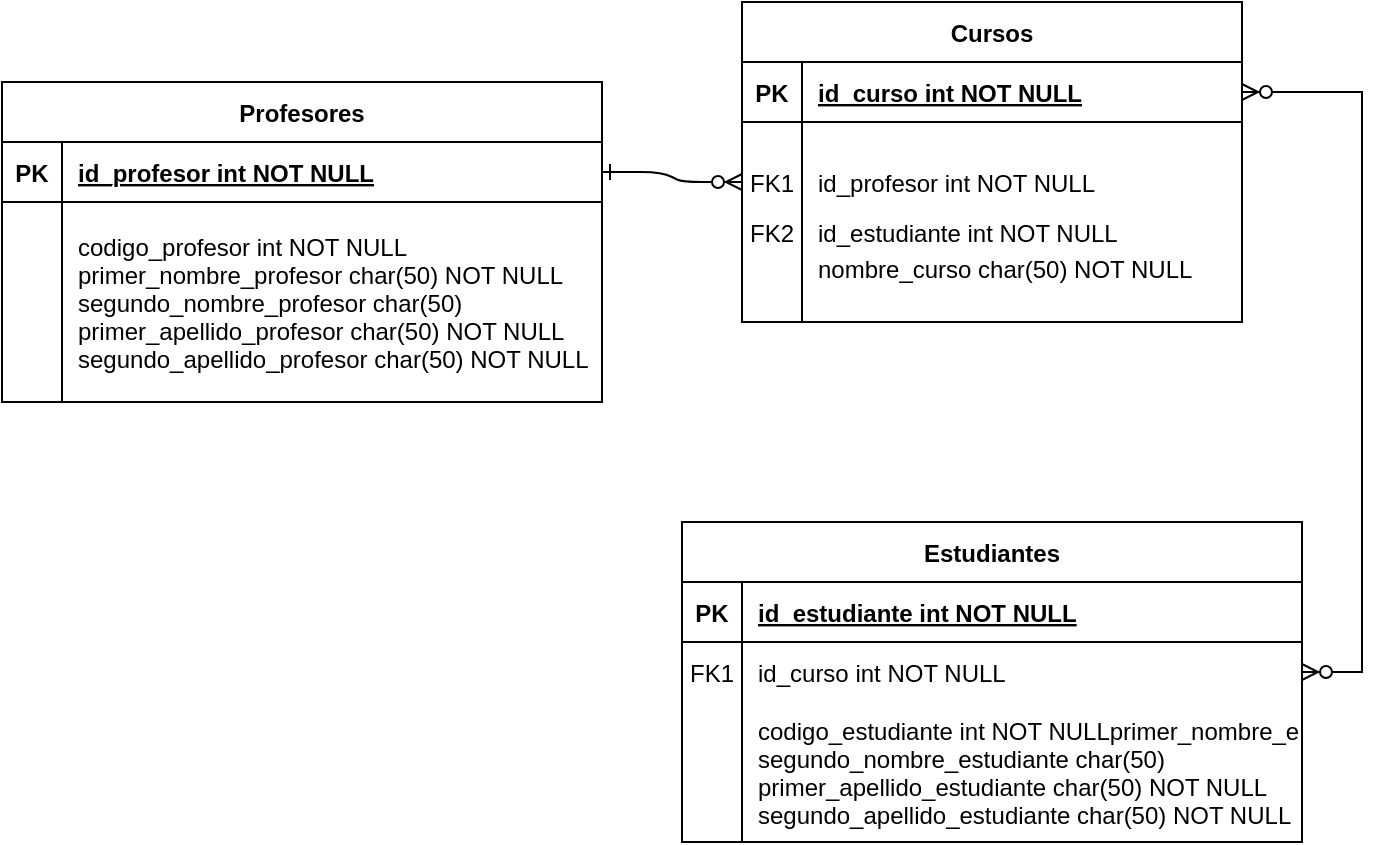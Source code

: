 <mxfile version="26.2.14">
  <diagram id="R2lEEEUBdFMjLlhIrx00" name="Page-1">
    <mxGraphModel dx="1321" dy="695" grid="1" gridSize="10" guides="1" tooltips="1" connect="1" arrows="1" fold="1" page="1" pageScale="1" pageWidth="850" pageHeight="1100" math="0" shadow="0" extFonts="Permanent Marker^https://fonts.googleapis.com/css?family=Permanent+Marker">
      <root>
        <mxCell id="0" />
        <mxCell id="1" parent="0" />
        <mxCell id="C-vyLk0tnHw3VtMMgP7b-1" value="" style="edgeStyle=entityRelationEdgeStyle;endArrow=ERzeroToMany;startArrow=ERone;endFill=1;startFill=0;" parent="1" source="C-vyLk0tnHw3VtMMgP7b-24" target="C-vyLk0tnHw3VtMMgP7b-6" edge="1">
          <mxGeometry width="100" height="100" relative="1" as="geometry">
            <mxPoint x="340" y="720" as="sourcePoint" />
            <mxPoint x="440" y="620" as="targetPoint" />
          </mxGeometry>
        </mxCell>
        <mxCell id="C-vyLk0tnHw3VtMMgP7b-2" value="Cursos" style="shape=table;startSize=30;container=1;collapsible=1;childLayout=tableLayout;fixedRows=1;rowLines=0;fontStyle=1;align=center;resizeLast=1;" parent="1" vertex="1">
          <mxGeometry x="440" y="90" width="250" height="160" as="geometry" />
        </mxCell>
        <mxCell id="C-vyLk0tnHw3VtMMgP7b-3" value="" style="shape=partialRectangle;collapsible=0;dropTarget=0;pointerEvents=0;fillColor=none;points=[[0,0.5],[1,0.5]];portConstraint=eastwest;top=0;left=0;right=0;bottom=1;" parent="C-vyLk0tnHw3VtMMgP7b-2" vertex="1">
          <mxGeometry y="30" width="250" height="30" as="geometry" />
        </mxCell>
        <mxCell id="C-vyLk0tnHw3VtMMgP7b-4" value="PK" style="shape=partialRectangle;overflow=hidden;connectable=0;fillColor=none;top=0;left=0;bottom=0;right=0;fontStyle=1;" parent="C-vyLk0tnHw3VtMMgP7b-3" vertex="1">
          <mxGeometry width="30" height="30" as="geometry">
            <mxRectangle width="30" height="30" as="alternateBounds" />
          </mxGeometry>
        </mxCell>
        <mxCell id="C-vyLk0tnHw3VtMMgP7b-5" value="id_curso int NOT NULL " style="shape=partialRectangle;overflow=hidden;connectable=0;fillColor=none;top=0;left=0;bottom=0;right=0;align=left;spacingLeft=6;fontStyle=5;" parent="C-vyLk0tnHw3VtMMgP7b-3" vertex="1">
          <mxGeometry x="30" width="220" height="30" as="geometry">
            <mxRectangle width="220" height="30" as="alternateBounds" />
          </mxGeometry>
        </mxCell>
        <mxCell id="C-vyLk0tnHw3VtMMgP7b-6" value="" style="shape=partialRectangle;collapsible=0;dropTarget=0;pointerEvents=0;fillColor=none;points=[[0,0.5],[1,0.5]];portConstraint=eastwest;top=0;left=0;right=0;bottom=0;" parent="C-vyLk0tnHw3VtMMgP7b-2" vertex="1">
          <mxGeometry y="60" width="250" height="60" as="geometry" />
        </mxCell>
        <mxCell id="C-vyLk0tnHw3VtMMgP7b-7" value="FK1" style="shape=partialRectangle;overflow=hidden;connectable=0;fillColor=none;top=0;left=0;bottom=0;right=0;" parent="C-vyLk0tnHw3VtMMgP7b-6" vertex="1">
          <mxGeometry width="30" height="60" as="geometry">
            <mxRectangle width="30" height="60" as="alternateBounds" />
          </mxGeometry>
        </mxCell>
        <mxCell id="C-vyLk0tnHw3VtMMgP7b-8" value="id_profesor int NOT NULL" style="shape=partialRectangle;overflow=hidden;connectable=0;fillColor=none;top=0;left=0;bottom=0;right=0;align=left;spacingLeft=6;" parent="C-vyLk0tnHw3VtMMgP7b-6" vertex="1">
          <mxGeometry x="30" width="220" height="60" as="geometry">
            <mxRectangle width="220" height="60" as="alternateBounds" />
          </mxGeometry>
        </mxCell>
        <mxCell id="C-vyLk0tnHw3VtMMgP7b-9" value="" style="shape=partialRectangle;collapsible=0;dropTarget=0;pointerEvents=0;fillColor=none;points=[[0,0.5],[1,0.5]];portConstraint=eastwest;top=0;left=0;right=0;bottom=0;" parent="C-vyLk0tnHw3VtMMgP7b-2" vertex="1">
          <mxGeometry y="120" width="250" height="40" as="geometry" />
        </mxCell>
        <mxCell id="C-vyLk0tnHw3VtMMgP7b-10" value="" style="shape=partialRectangle;overflow=hidden;connectable=0;fillColor=none;top=0;left=0;bottom=0;right=0;" parent="C-vyLk0tnHw3VtMMgP7b-9" vertex="1">
          <mxGeometry width="30" height="40" as="geometry">
            <mxRectangle width="30" height="40" as="alternateBounds" />
          </mxGeometry>
        </mxCell>
        <mxCell id="C-vyLk0tnHw3VtMMgP7b-11" value="nombre_curso char(50) NOT NULL&#xa;" style="shape=partialRectangle;overflow=hidden;connectable=0;fillColor=none;top=0;left=0;bottom=0;right=0;align=left;spacingLeft=6;" parent="C-vyLk0tnHw3VtMMgP7b-9" vertex="1">
          <mxGeometry x="30" width="220" height="40" as="geometry">
            <mxRectangle width="220" height="40" as="alternateBounds" />
          </mxGeometry>
        </mxCell>
        <mxCell id="C-vyLk0tnHw3VtMMgP7b-13" value="Estudiantes" style="shape=table;startSize=30;container=1;collapsible=1;childLayout=tableLayout;fixedRows=1;rowLines=0;fontStyle=1;align=center;resizeLast=1;" parent="1" vertex="1">
          <mxGeometry x="410" y="350" width="310" height="160" as="geometry" />
        </mxCell>
        <mxCell id="C-vyLk0tnHw3VtMMgP7b-14" value="" style="shape=partialRectangle;collapsible=0;dropTarget=0;pointerEvents=0;fillColor=none;points=[[0,0.5],[1,0.5]];portConstraint=eastwest;top=0;left=0;right=0;bottom=1;" parent="C-vyLk0tnHw3VtMMgP7b-13" vertex="1">
          <mxGeometry y="30" width="310" height="30" as="geometry" />
        </mxCell>
        <mxCell id="C-vyLk0tnHw3VtMMgP7b-15" value="PK" style="shape=partialRectangle;overflow=hidden;connectable=0;fillColor=none;top=0;left=0;bottom=0;right=0;fontStyle=1;" parent="C-vyLk0tnHw3VtMMgP7b-14" vertex="1">
          <mxGeometry width="30" height="30" as="geometry">
            <mxRectangle width="30" height="30" as="alternateBounds" />
          </mxGeometry>
        </mxCell>
        <mxCell id="C-vyLk0tnHw3VtMMgP7b-16" value="id_estudiante int NOT NULL " style="shape=partialRectangle;overflow=hidden;connectable=0;fillColor=none;top=0;left=0;bottom=0;right=0;align=left;spacingLeft=6;fontStyle=5;" parent="C-vyLk0tnHw3VtMMgP7b-14" vertex="1">
          <mxGeometry x="30" width="280" height="30" as="geometry">
            <mxRectangle width="280" height="30" as="alternateBounds" />
          </mxGeometry>
        </mxCell>
        <mxCell id="C-vyLk0tnHw3VtMMgP7b-17" value="" style="shape=partialRectangle;collapsible=0;dropTarget=0;pointerEvents=0;fillColor=none;points=[[0,0.5],[1,0.5]];portConstraint=eastwest;top=0;left=0;right=0;bottom=0;" parent="C-vyLk0tnHw3VtMMgP7b-13" vertex="1">
          <mxGeometry y="60" width="310" height="30" as="geometry" />
        </mxCell>
        <mxCell id="C-vyLk0tnHw3VtMMgP7b-18" value="FK1" style="shape=partialRectangle;overflow=hidden;connectable=0;fillColor=none;top=0;left=0;bottom=0;right=0;" parent="C-vyLk0tnHw3VtMMgP7b-17" vertex="1">
          <mxGeometry width="30" height="30" as="geometry">
            <mxRectangle width="30" height="30" as="alternateBounds" />
          </mxGeometry>
        </mxCell>
        <mxCell id="C-vyLk0tnHw3VtMMgP7b-19" value="id_curso int NOT NULL" style="shape=partialRectangle;overflow=hidden;connectable=0;fillColor=none;top=0;left=0;bottom=0;right=0;align=left;spacingLeft=6;" parent="C-vyLk0tnHw3VtMMgP7b-17" vertex="1">
          <mxGeometry x="30" width="280" height="30" as="geometry">
            <mxRectangle width="280" height="30" as="alternateBounds" />
          </mxGeometry>
        </mxCell>
        <mxCell id="C-vyLk0tnHw3VtMMgP7b-20" value="" style="shape=partialRectangle;collapsible=0;dropTarget=0;pointerEvents=0;fillColor=none;points=[[0,0.5],[1,0.5]];portConstraint=eastwest;top=0;left=0;right=0;bottom=0;" parent="C-vyLk0tnHw3VtMMgP7b-13" vertex="1">
          <mxGeometry y="90" width="310" height="70" as="geometry" />
        </mxCell>
        <mxCell id="C-vyLk0tnHw3VtMMgP7b-21" value="" style="shape=partialRectangle;overflow=hidden;connectable=0;fillColor=none;top=0;left=0;bottom=0;right=0;" parent="C-vyLk0tnHw3VtMMgP7b-20" vertex="1">
          <mxGeometry width="30" height="70" as="geometry">
            <mxRectangle width="30" height="70" as="alternateBounds" />
          </mxGeometry>
        </mxCell>
        <mxCell id="C-vyLk0tnHw3VtMMgP7b-22" value="codigo_estudiante int NOT NULLprimer_nombre_estudiante char(50) NOT NULL&#xa;segundo_nombre_estudiante char(50)&#xa;primer_apellido_estudiante char(50) NOT NULL&#xa;segundo_apellido_estudiante char(50) NOT NULL" style="shape=partialRectangle;overflow=hidden;connectable=0;fillColor=none;top=0;left=0;bottom=0;right=0;align=left;spacingLeft=6;" parent="C-vyLk0tnHw3VtMMgP7b-20" vertex="1">
          <mxGeometry x="30" width="280" height="70" as="geometry">
            <mxRectangle width="280" height="70" as="alternateBounds" />
          </mxGeometry>
        </mxCell>
        <mxCell id="C-vyLk0tnHw3VtMMgP7b-23" value="Profesores" style="shape=table;startSize=30;container=1;collapsible=1;childLayout=tableLayout;fixedRows=1;rowLines=0;fontStyle=1;align=center;resizeLast=1;" parent="1" vertex="1">
          <mxGeometry x="70" y="130" width="300" height="160" as="geometry" />
        </mxCell>
        <mxCell id="C-vyLk0tnHw3VtMMgP7b-24" value="" style="shape=partialRectangle;collapsible=0;dropTarget=0;pointerEvents=0;fillColor=none;points=[[0,0.5],[1,0.5]];portConstraint=eastwest;top=0;left=0;right=0;bottom=1;" parent="C-vyLk0tnHw3VtMMgP7b-23" vertex="1">
          <mxGeometry y="30" width="300" height="30" as="geometry" />
        </mxCell>
        <mxCell id="C-vyLk0tnHw3VtMMgP7b-25" value="PK" style="shape=partialRectangle;overflow=hidden;connectable=0;fillColor=none;top=0;left=0;bottom=0;right=0;fontStyle=1;" parent="C-vyLk0tnHw3VtMMgP7b-24" vertex="1">
          <mxGeometry width="30" height="30" as="geometry">
            <mxRectangle width="30" height="30" as="alternateBounds" />
          </mxGeometry>
        </mxCell>
        <mxCell id="C-vyLk0tnHw3VtMMgP7b-26" value="id_profesor int NOT NULL " style="shape=partialRectangle;overflow=hidden;connectable=0;fillColor=none;top=0;left=0;bottom=0;right=0;align=left;spacingLeft=6;fontStyle=5;" parent="C-vyLk0tnHw3VtMMgP7b-24" vertex="1">
          <mxGeometry x="30" width="270" height="30" as="geometry">
            <mxRectangle width="270" height="30" as="alternateBounds" />
          </mxGeometry>
        </mxCell>
        <mxCell id="C-vyLk0tnHw3VtMMgP7b-27" value="" style="shape=partialRectangle;collapsible=0;dropTarget=0;pointerEvents=0;fillColor=none;points=[[0,0.5],[1,0.5]];portConstraint=eastwest;top=0;left=0;right=0;bottom=0;" parent="C-vyLk0tnHw3VtMMgP7b-23" vertex="1">
          <mxGeometry y="60" width="300" height="100" as="geometry" />
        </mxCell>
        <mxCell id="C-vyLk0tnHw3VtMMgP7b-28" value="" style="shape=partialRectangle;overflow=hidden;connectable=0;fillColor=none;top=0;left=0;bottom=0;right=0;" parent="C-vyLk0tnHw3VtMMgP7b-27" vertex="1">
          <mxGeometry width="30" height="100" as="geometry">
            <mxRectangle width="30" height="100" as="alternateBounds" />
          </mxGeometry>
        </mxCell>
        <mxCell id="C-vyLk0tnHw3VtMMgP7b-29" value="codigo_profesor int NOT NULL&#xa;primer_nombre_profesor char(50) NOT NULL&#xa;segundo_nombre_profesor char(50)&#xa;primer_apellido_profesor char(50) NOT NULL&#xa;segundo_apellido_profesor char(50) NOT NULL" style="shape=partialRectangle;overflow=hidden;connectable=0;fillColor=none;top=0;left=0;bottom=0;right=0;align=left;spacingLeft=6;" parent="C-vyLk0tnHw3VtMMgP7b-27" vertex="1">
          <mxGeometry x="30" width="270" height="100" as="geometry">
            <mxRectangle width="270" height="100" as="alternateBounds" />
          </mxGeometry>
        </mxCell>
        <mxCell id="BEPIwCChlkPTsjaOhV7h-1" value="FK2" style="shape=partialRectangle;overflow=hidden;connectable=0;fillColor=none;top=0;left=0;bottom=0;right=0;" vertex="1" parent="1">
          <mxGeometry x="440" y="190" width="30" height="30" as="geometry">
            <mxRectangle width="30" height="30" as="alternateBounds" />
          </mxGeometry>
        </mxCell>
        <mxCell id="BEPIwCChlkPTsjaOhV7h-2" value="id_estudiante int NOT NULL" style="shape=partialRectangle;overflow=hidden;connectable=0;fillColor=none;top=0;left=0;bottom=0;right=0;align=left;spacingLeft=6;" vertex="1" parent="1">
          <mxGeometry x="470" y="190" width="220" height="30" as="geometry">
            <mxRectangle width="220" height="30" as="alternateBounds" />
          </mxGeometry>
        </mxCell>
        <mxCell id="BEPIwCChlkPTsjaOhV7h-4" value="" style="edgeStyle=entityRelationEdgeStyle;fontSize=12;html=1;endArrow=ERzeroToMany;endFill=1;startArrow=ERzeroToMany;rounded=0;entryX=1;entryY=0.5;entryDx=0;entryDy=0;" edge="1" parent="1" target="C-vyLk0tnHw3VtMMgP7b-3">
          <mxGeometry width="100" height="100" relative="1" as="geometry">
            <mxPoint x="720" y="425" as="sourcePoint" />
            <mxPoint x="820" y="230" as="targetPoint" />
          </mxGeometry>
        </mxCell>
      </root>
    </mxGraphModel>
  </diagram>
</mxfile>
